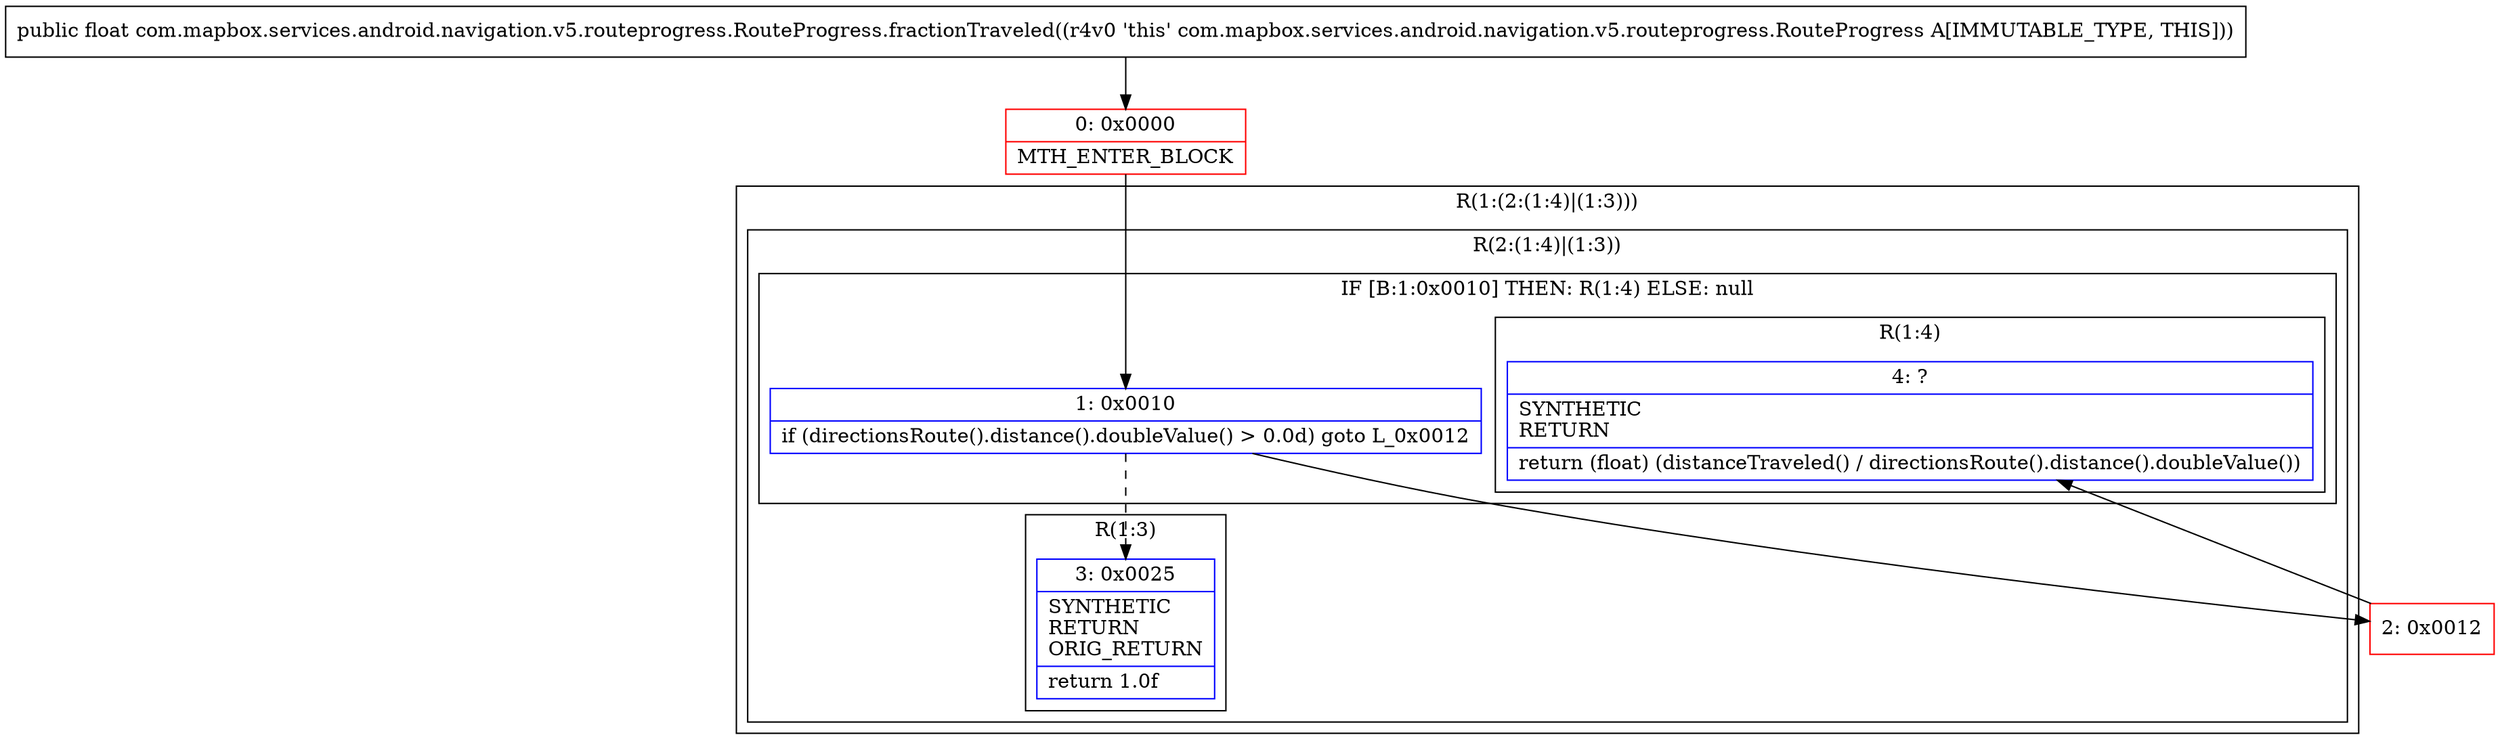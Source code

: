 digraph "CFG forcom.mapbox.services.android.navigation.v5.routeprogress.RouteProgress.fractionTraveled()F" {
subgraph cluster_Region_1143605587 {
label = "R(1:(2:(1:4)|(1:3)))";
node [shape=record,color=blue];
subgraph cluster_Region_1781899548 {
label = "R(2:(1:4)|(1:3))";
node [shape=record,color=blue];
subgraph cluster_IfRegion_1839303385 {
label = "IF [B:1:0x0010] THEN: R(1:4) ELSE: null";
node [shape=record,color=blue];
Node_1 [shape=record,label="{1\:\ 0x0010|if (directionsRoute().distance().doubleValue() \> 0.0d) goto L_0x0012\l}"];
subgraph cluster_Region_619979789 {
label = "R(1:4)";
node [shape=record,color=blue];
Node_4 [shape=record,label="{4\:\ ?|SYNTHETIC\lRETURN\l|return (float) (distanceTraveled() \/ directionsRoute().distance().doubleValue())\l}"];
}
}
subgraph cluster_Region_805359953 {
label = "R(1:3)";
node [shape=record,color=blue];
Node_3 [shape=record,label="{3\:\ 0x0025|SYNTHETIC\lRETURN\lORIG_RETURN\l|return 1.0f\l}"];
}
}
}
Node_0 [shape=record,color=red,label="{0\:\ 0x0000|MTH_ENTER_BLOCK\l}"];
Node_2 [shape=record,color=red,label="{2\:\ 0x0012}"];
MethodNode[shape=record,label="{public float com.mapbox.services.android.navigation.v5.routeprogress.RouteProgress.fractionTraveled((r4v0 'this' com.mapbox.services.android.navigation.v5.routeprogress.RouteProgress A[IMMUTABLE_TYPE, THIS])) }"];
MethodNode -> Node_0;
Node_1 -> Node_2;
Node_1 -> Node_3[style=dashed];
Node_0 -> Node_1;
Node_2 -> Node_4;
}

